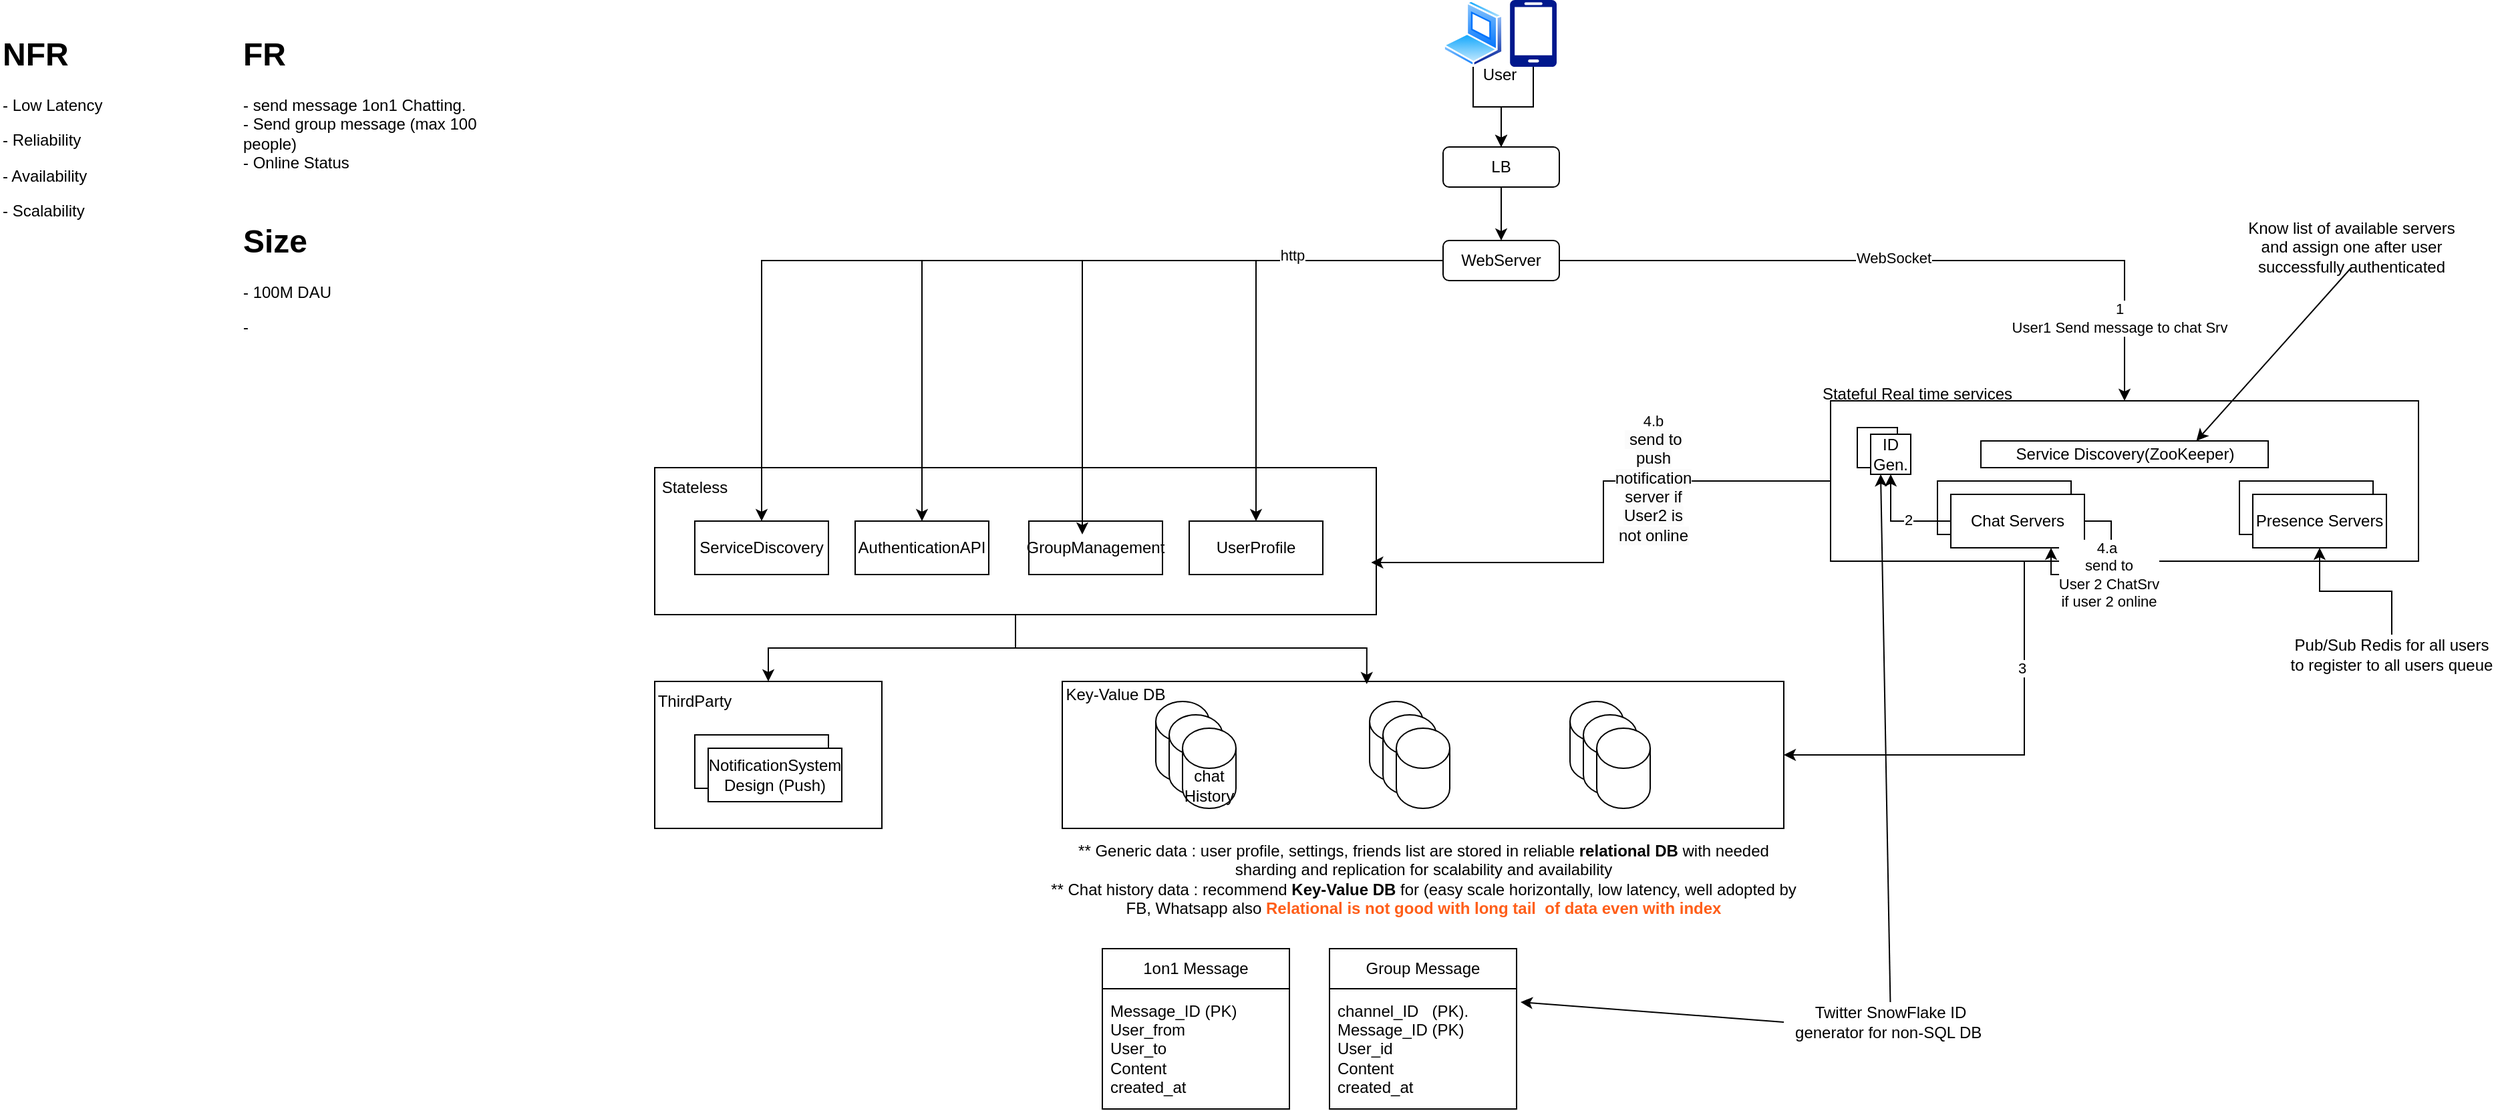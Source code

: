 <mxfile version="24.7.17">
  <diagram name="Page-1" id="_omLd40gxrhuzkDiTgc6">
    <mxGraphModel dx="2284" dy="724" grid="1" gridSize="10" guides="1" tooltips="1" connect="1" arrows="1" fold="1" page="1" pageScale="1" pageWidth="850" pageHeight="1100" math="0" shadow="0">
      <root>
        <mxCell id="0" />
        <mxCell id="1" parent="0" />
        <mxCell id="wvIRAx71RviLsR0cLW7b-3" value="&#xa;&#xa;&#xa;User" style="group" parent="1" vertex="1" connectable="0">
          <mxGeometry x="320" y="60" width="85" height="50" as="geometry" />
        </mxCell>
        <mxCell id="wvIRAx71RviLsR0cLW7b-1" value="" style="image;aspect=fixed;perimeter=ellipsePerimeter;html=1;align=center;shadow=0;dashed=0;spacingTop=3;image=img/lib/active_directory/laptop_client.svg;" parent="wvIRAx71RviLsR0cLW7b-3" vertex="1">
          <mxGeometry width="45" height="50" as="geometry" />
        </mxCell>
        <mxCell id="wvIRAx71RviLsR0cLW7b-2" value="" style="sketch=0;aspect=fixed;pointerEvents=1;shadow=0;dashed=0;html=1;strokeColor=none;labelPosition=center;verticalLabelPosition=bottom;verticalAlign=top;align=center;fillColor=#00188D;shape=mxgraph.azure.mobile" parent="wvIRAx71RviLsR0cLW7b-3" vertex="1">
          <mxGeometry x="50" width="35" height="50" as="geometry" />
        </mxCell>
        <mxCell id="wvIRAx71RviLsR0cLW7b-24" value="" style="edgeStyle=orthogonalEdgeStyle;rounded=0;orthogonalLoop=1;jettySize=auto;html=1;" parent="1" source="wvIRAx71RviLsR0cLW7b-4" target="wvIRAx71RviLsR0cLW7b-5" edge="1">
          <mxGeometry relative="1" as="geometry" />
        </mxCell>
        <mxCell id="wvIRAx71RviLsR0cLW7b-4" value="LB" style="rounded=1;whiteSpace=wrap;html=1;" parent="1" vertex="1">
          <mxGeometry x="320" y="170" width="87" height="30" as="geometry" />
        </mxCell>
        <mxCell id="wvIRAx71RviLsR0cLW7b-36" style="edgeStyle=orthogonalEdgeStyle;rounded=0;orthogonalLoop=1;jettySize=auto;html=1;entryX=0.5;entryY=0;entryDx=0;entryDy=0;" parent="1" source="wvIRAx71RviLsR0cLW7b-6" target="wvIRAx71RviLsR0cLW7b-16" edge="1">
          <mxGeometry relative="1" as="geometry" />
        </mxCell>
        <mxCell id="wvIRAx71RviLsR0cLW7b-6" value="" style="rounded=0;whiteSpace=wrap;html=1;" parent="1" vertex="1">
          <mxGeometry x="-270" y="410" width="540" height="110" as="geometry" />
        </mxCell>
        <mxCell id="wvIRAx71RviLsR0cLW7b-12" style="edgeStyle=orthogonalEdgeStyle;rounded=0;orthogonalLoop=1;jettySize=auto;html=1;entryX=0.5;entryY=0;entryDx=0;entryDy=0;" parent="1" source="wvIRAx71RviLsR0cLW7b-5" target="wvIRAx71RviLsR0cLW7b-10" edge="1">
          <mxGeometry relative="1" as="geometry" />
        </mxCell>
        <mxCell id="wvIRAx71RviLsR0cLW7b-14" style="edgeStyle=orthogonalEdgeStyle;rounded=0;orthogonalLoop=1;jettySize=auto;html=1;" parent="1" source="wvIRAx71RviLsR0cLW7b-5" target="wvIRAx71RviLsR0cLW7b-8" edge="1">
          <mxGeometry relative="1" as="geometry" />
        </mxCell>
        <mxCell id="wvIRAx71RviLsR0cLW7b-15" style="edgeStyle=orthogonalEdgeStyle;rounded=0;orthogonalLoop=1;jettySize=auto;html=1;" parent="1" source="wvIRAx71RviLsR0cLW7b-5" target="wvIRAx71RviLsR0cLW7b-7" edge="1">
          <mxGeometry relative="1" as="geometry" />
        </mxCell>
        <mxCell id="wvIRAx71RviLsR0cLW7b-23" style="edgeStyle=orthogonalEdgeStyle;rounded=0;orthogonalLoop=1;jettySize=auto;html=1;entryX=0.5;entryY=0;entryDx=0;entryDy=0;" parent="1" source="wvIRAx71RviLsR0cLW7b-5" target="wvIRAx71RviLsR0cLW7b-27" edge="1">
          <mxGeometry relative="1" as="geometry" />
        </mxCell>
        <mxCell id="wvIRAx71RviLsR0cLW7b-31" value="WebSocket" style="edgeLabel;html=1;align=center;verticalAlign=middle;resizable=0;points=[];" parent="wvIRAx71RviLsR0cLW7b-23" vertex="1" connectable="0">
          <mxGeometry x="-0.057" y="2" relative="1" as="geometry">
            <mxPoint x="1" as="offset" />
          </mxGeometry>
        </mxCell>
        <mxCell id="Y2KK1EN5YpUlUEhctsno-11" value="1 &lt;br&gt;User1 Send message to chat Srv" style="edgeLabel;html=1;align=center;verticalAlign=middle;resizable=0;points=[];" vertex="1" connectable="0" parent="wvIRAx71RviLsR0cLW7b-23">
          <mxGeometry x="0.765" y="-4" relative="1" as="geometry">
            <mxPoint as="offset" />
          </mxGeometry>
        </mxCell>
        <mxCell id="wvIRAx71RviLsR0cLW7b-5" value="WebServer" style="rounded=1;whiteSpace=wrap;html=1;" parent="1" vertex="1">
          <mxGeometry x="320" y="240" width="87" height="30" as="geometry" />
        </mxCell>
        <mxCell id="wvIRAx71RviLsR0cLW7b-7" value="ServiceDiscovery" style="rounded=0;whiteSpace=wrap;html=1;" parent="1" vertex="1">
          <mxGeometry x="-240" y="450" width="100" height="40" as="geometry" />
        </mxCell>
        <mxCell id="wvIRAx71RviLsR0cLW7b-8" value="AuthenticationAPI" style="rounded=0;whiteSpace=wrap;html=1;" parent="1" vertex="1">
          <mxGeometry x="-120" y="450" width="100" height="40" as="geometry" />
        </mxCell>
        <mxCell id="wvIRAx71RviLsR0cLW7b-9" value="GroupManagement" style="rounded=0;whiteSpace=wrap;html=1;" parent="1" vertex="1">
          <mxGeometry x="10" y="450" width="100" height="40" as="geometry" />
        </mxCell>
        <mxCell id="wvIRAx71RviLsR0cLW7b-10" value="UserProfile" style="rounded=0;whiteSpace=wrap;html=1;" parent="1" vertex="1">
          <mxGeometry x="130" y="450" width="100" height="40" as="geometry" />
        </mxCell>
        <mxCell id="wvIRAx71RviLsR0cLW7b-11" value="Stateless" style="text;html=1;align=center;verticalAlign=middle;whiteSpace=wrap;rounded=0;" parent="1" vertex="1">
          <mxGeometry x="-270" y="410" width="60" height="30" as="geometry" />
        </mxCell>
        <mxCell id="wvIRAx71RviLsR0cLW7b-13" style="edgeStyle=orthogonalEdgeStyle;rounded=0;orthogonalLoop=1;jettySize=auto;html=1;entryX=0.4;entryY=0.25;entryDx=0;entryDy=0;entryPerimeter=0;" parent="1" source="wvIRAx71RviLsR0cLW7b-5" target="wvIRAx71RviLsR0cLW7b-9" edge="1">
          <mxGeometry relative="1" as="geometry" />
        </mxCell>
        <mxCell id="wvIRAx71RviLsR0cLW7b-32" value="http" style="edgeLabel;html=1;align=center;verticalAlign=middle;resizable=0;points=[];" parent="wvIRAx71RviLsR0cLW7b-13" vertex="1" connectable="0">
          <mxGeometry x="-0.525" y="-4" relative="1" as="geometry">
            <mxPoint as="offset" />
          </mxGeometry>
        </mxCell>
        <mxCell id="wvIRAx71RviLsR0cLW7b-16" value="" style="rounded=0;whiteSpace=wrap;html=1;" parent="1" vertex="1">
          <mxGeometry x="-270" y="570" width="170" height="110" as="geometry" />
        </mxCell>
        <mxCell id="wvIRAx71RviLsR0cLW7b-17" value="Chat Server" style="rounded=0;whiteSpace=wrap;html=1;" parent="1" vertex="1">
          <mxGeometry x="-240" y="610" width="100" height="40" as="geometry" />
        </mxCell>
        <mxCell id="wvIRAx71RviLsR0cLW7b-21" value="ThirdParty" style="text;html=1;align=center;verticalAlign=middle;whiteSpace=wrap;rounded=0;" parent="1" vertex="1">
          <mxGeometry x="-270" y="570" width="60" height="30" as="geometry" />
        </mxCell>
        <mxCell id="wvIRAx71RviLsR0cLW7b-22" value="NotificationSystem Design (Push)" style="rounded=0;whiteSpace=wrap;html=1;" parent="1" vertex="1">
          <mxGeometry x="-230" y="620" width="100" height="40" as="geometry" />
        </mxCell>
        <mxCell id="wvIRAx71RviLsR0cLW7b-25" style="edgeStyle=orthogonalEdgeStyle;rounded=0;orthogonalLoop=1;jettySize=auto;html=1;entryX=0.5;entryY=0;entryDx=0;entryDy=0;" parent="1" source="wvIRAx71RviLsR0cLW7b-1" target="wvIRAx71RviLsR0cLW7b-4" edge="1">
          <mxGeometry relative="1" as="geometry" />
        </mxCell>
        <mxCell id="wvIRAx71RviLsR0cLW7b-26" style="edgeStyle=orthogonalEdgeStyle;rounded=0;orthogonalLoop=1;jettySize=auto;html=1;entryX=0.5;entryY=0;entryDx=0;entryDy=0;" parent="1" source="wvIRAx71RviLsR0cLW7b-2" target="wvIRAx71RviLsR0cLW7b-4" edge="1">
          <mxGeometry relative="1" as="geometry" />
        </mxCell>
        <mxCell id="wvIRAx71RviLsR0cLW7b-63" style="edgeStyle=orthogonalEdgeStyle;rounded=0;orthogonalLoop=1;jettySize=auto;html=1;entryX=1;entryY=0.5;entryDx=0;entryDy=0;" parent="1" source="wvIRAx71RviLsR0cLW7b-27" target="wvIRAx71RviLsR0cLW7b-37" edge="1">
          <mxGeometry relative="1" as="geometry">
            <Array as="points">
              <mxPoint x="755" y="625" />
            </Array>
          </mxGeometry>
        </mxCell>
        <mxCell id="Y2KK1EN5YpUlUEhctsno-13" value="3" style="edgeLabel;html=1;align=center;verticalAlign=middle;resizable=0;points=[];" vertex="1" connectable="0" parent="wvIRAx71RviLsR0cLW7b-63">
          <mxGeometry x="-0.508" y="-2" relative="1" as="geometry">
            <mxPoint as="offset" />
          </mxGeometry>
        </mxCell>
        <mxCell id="wvIRAx71RviLsR0cLW7b-27" value="" style="rounded=0;whiteSpace=wrap;html=1;" parent="1" vertex="1">
          <mxGeometry x="610" y="360" width="440" height="120" as="geometry" />
        </mxCell>
        <mxCell id="wvIRAx71RviLsR0cLW7b-28" value="Chat Server" style="rounded=0;whiteSpace=wrap;html=1;" parent="1" vertex="1">
          <mxGeometry x="690" y="420" width="100" height="40" as="geometry" />
        </mxCell>
        <mxCell id="wvIRAx71RviLsR0cLW7b-29" value="Stateful Real time services" style="text;html=1;align=center;verticalAlign=middle;whiteSpace=wrap;rounded=0;" parent="1" vertex="1">
          <mxGeometry x="600" y="340" width="150" height="30" as="geometry" />
        </mxCell>
        <mxCell id="wvIRAx71RviLsR0cLW7b-77" style="edgeStyle=orthogonalEdgeStyle;rounded=0;orthogonalLoop=1;jettySize=auto;html=1;entryX=0.5;entryY=1;entryDx=0;entryDy=0;" parent="1" source="wvIRAx71RviLsR0cLW7b-30" target="wvIRAx71RviLsR0cLW7b-76" edge="1">
          <mxGeometry relative="1" as="geometry" />
        </mxCell>
        <mxCell id="Y2KK1EN5YpUlUEhctsno-12" value="2" style="edgeLabel;html=1;align=center;verticalAlign=middle;resizable=0;points=[];" vertex="1" connectable="0" parent="wvIRAx71RviLsR0cLW7b-77">
          <mxGeometry x="-0.2" y="-1" relative="1" as="geometry">
            <mxPoint as="offset" />
          </mxGeometry>
        </mxCell>
        <mxCell id="wvIRAx71RviLsR0cLW7b-30" value="Chat Servers" style="rounded=0;whiteSpace=wrap;html=1;" parent="1" vertex="1">
          <mxGeometry x="700" y="430" width="100" height="40" as="geometry" />
        </mxCell>
        <mxCell id="wvIRAx71RviLsR0cLW7b-33" value="Chat Server" style="rounded=0;whiteSpace=wrap;html=1;" parent="1" vertex="1">
          <mxGeometry x="916" y="420" width="100" height="40" as="geometry" />
        </mxCell>
        <mxCell id="wvIRAx71RviLsR0cLW7b-34" value="Presence Servers" style="rounded=0;whiteSpace=wrap;html=1;" parent="1" vertex="1">
          <mxGeometry x="926" y="430" width="100" height="40" as="geometry" />
        </mxCell>
        <mxCell id="wvIRAx71RviLsR0cLW7b-35" style="edgeStyle=orthogonalEdgeStyle;rounded=0;orthogonalLoop=1;jettySize=auto;html=1;entryX=0.993;entryY=0.645;entryDx=0;entryDy=0;entryPerimeter=0;" parent="1" source="wvIRAx71RviLsR0cLW7b-27" target="wvIRAx71RviLsR0cLW7b-6" edge="1">
          <mxGeometry relative="1" as="geometry" />
        </mxCell>
        <mxCell id="Y2KK1EN5YpUlUEhctsno-18" value="4.b&lt;br&gt;&lt;span style=&quot;font-size: 12px; text-wrap: wrap; background-color: rgb(251, 251, 251);&quot;&gt;&amp;nbsp;send to push notification &lt;br&gt;server if User2 is not online&lt;/span&gt;" style="edgeLabel;html=1;align=center;verticalAlign=middle;resizable=0;points=[];" vertex="1" connectable="0" parent="wvIRAx71RviLsR0cLW7b-35">
          <mxGeometry x="-0.343" y="-2" relative="1" as="geometry">
            <mxPoint as="offset" />
          </mxGeometry>
        </mxCell>
        <mxCell id="wvIRAx71RviLsR0cLW7b-37" value="" style="rounded=0;whiteSpace=wrap;html=1;" parent="1" vertex="1">
          <mxGeometry x="35" y="570" width="540" height="110" as="geometry" />
        </mxCell>
        <mxCell id="wvIRAx71RviLsR0cLW7b-38" value="" style="shape=cylinder3;whiteSpace=wrap;html=1;boundedLbl=1;backgroundOutline=1;size=15;" parent="1" vertex="1">
          <mxGeometry x="105" y="585" width="40" height="60" as="geometry" />
        </mxCell>
        <mxCell id="wvIRAx71RviLsR0cLW7b-39" value="" style="shape=cylinder3;whiteSpace=wrap;html=1;boundedLbl=1;backgroundOutline=1;size=15;" parent="1" vertex="1">
          <mxGeometry x="115" y="595" width="40" height="60" as="geometry" />
        </mxCell>
        <mxCell id="wvIRAx71RviLsR0cLW7b-40" value="chat History" style="shape=cylinder3;whiteSpace=wrap;html=1;boundedLbl=1;backgroundOutline=1;size=15;" parent="1" vertex="1">
          <mxGeometry x="125" y="605" width="40" height="60" as="geometry" />
        </mxCell>
        <mxCell id="wvIRAx71RviLsR0cLW7b-43" value="" style="shape=cylinder3;whiteSpace=wrap;html=1;boundedLbl=1;backgroundOutline=1;size=15;" parent="1" vertex="1">
          <mxGeometry x="265" y="585" width="40" height="60" as="geometry" />
        </mxCell>
        <mxCell id="wvIRAx71RviLsR0cLW7b-44" value="" style="shape=cylinder3;whiteSpace=wrap;html=1;boundedLbl=1;backgroundOutline=1;size=15;" parent="1" vertex="1">
          <mxGeometry x="275" y="595" width="40" height="60" as="geometry" />
        </mxCell>
        <mxCell id="wvIRAx71RviLsR0cLW7b-45" value="" style="shape=cylinder3;whiteSpace=wrap;html=1;boundedLbl=1;backgroundOutline=1;size=15;" parent="1" vertex="1">
          <mxGeometry x="285" y="605" width="40" height="60" as="geometry" />
        </mxCell>
        <mxCell id="wvIRAx71RviLsR0cLW7b-46" value="" style="shape=cylinder3;whiteSpace=wrap;html=1;boundedLbl=1;backgroundOutline=1;size=15;" parent="1" vertex="1">
          <mxGeometry x="415" y="585" width="40" height="60" as="geometry" />
        </mxCell>
        <mxCell id="wvIRAx71RviLsR0cLW7b-47" value="" style="shape=cylinder3;whiteSpace=wrap;html=1;boundedLbl=1;backgroundOutline=1;size=15;" parent="1" vertex="1">
          <mxGeometry x="425" y="595" width="40" height="60" as="geometry" />
        </mxCell>
        <mxCell id="wvIRAx71RviLsR0cLW7b-48" value="" style="shape=cylinder3;whiteSpace=wrap;html=1;boundedLbl=1;backgroundOutline=1;size=15;" parent="1" vertex="1">
          <mxGeometry x="435" y="605" width="40" height="60" as="geometry" />
        </mxCell>
        <mxCell id="wvIRAx71RviLsR0cLW7b-49" value="Key-Value DB" style="text;html=1;align=center;verticalAlign=middle;whiteSpace=wrap;rounded=0;" parent="1" vertex="1">
          <mxGeometry x="30" y="565" width="90" height="30" as="geometry" />
        </mxCell>
        <mxCell id="wvIRAx71RviLsR0cLW7b-50" style="edgeStyle=orthogonalEdgeStyle;rounded=0;orthogonalLoop=1;jettySize=auto;html=1;entryX=0.422;entryY=0.018;entryDx=0;entryDy=0;entryPerimeter=0;" parent="1" source="wvIRAx71RviLsR0cLW7b-6" target="wvIRAx71RviLsR0cLW7b-37" edge="1">
          <mxGeometry relative="1" as="geometry" />
        </mxCell>
        <mxCell id="wvIRAx71RviLsR0cLW7b-52" value="** Generic data : user profile, settings, friends list are stored in reliable &lt;b&gt;relational DB&lt;/b&gt; with needed sharding and replication for scalability and availability&lt;br&gt;** Chat history data : recommend &lt;b&gt;Key-Value DB&lt;/b&gt; for (easy scale horizontally, low latency, well adopted by FB, Whatsapp also &lt;font color=&quot;#ff5e19&quot;&gt;&lt;b&gt;Relational is not good with long tail&amp;nbsp; of data even with index&lt;/b&gt;&lt;/font&gt;" style="text;html=1;align=center;verticalAlign=middle;whiteSpace=wrap;rounded=0;" parent="1" vertex="1">
          <mxGeometry x="22.5" y="688" width="565" height="60" as="geometry" />
        </mxCell>
        <mxCell id="wvIRAx71RviLsR0cLW7b-55" value="1on1 Message" style="swimlane;fontStyle=0;childLayout=stackLayout;horizontal=1;startSize=30;horizontalStack=0;resizeParent=1;resizeParentMax=0;resizeLast=0;collapsible=1;marginBottom=0;whiteSpace=wrap;html=1;" parent="1" vertex="1">
          <mxGeometry x="65" y="770" width="140" height="120" as="geometry" />
        </mxCell>
        <mxCell id="wvIRAx71RviLsR0cLW7b-58" value="Message_ID (PK)&lt;br&gt;User_from&lt;br&gt;User_to&lt;br&gt;Content&lt;br&gt;created_at" style="text;strokeColor=none;fillColor=none;align=left;verticalAlign=middle;spacingLeft=4;spacingRight=4;overflow=hidden;points=[[0,0.5],[1,0.5]];portConstraint=eastwest;rotatable=0;whiteSpace=wrap;html=1;" parent="wvIRAx71RviLsR0cLW7b-55" vertex="1">
          <mxGeometry y="30" width="140" height="90" as="geometry" />
        </mxCell>
        <mxCell id="wvIRAx71RviLsR0cLW7b-59" value="Group Message" style="swimlane;fontStyle=0;childLayout=stackLayout;horizontal=1;startSize=30;horizontalStack=0;resizeParent=1;resizeParentMax=0;resizeLast=0;collapsible=1;marginBottom=0;whiteSpace=wrap;html=1;" parent="1" vertex="1">
          <mxGeometry x="235" y="770" width="140" height="120" as="geometry" />
        </mxCell>
        <mxCell id="wvIRAx71RviLsR0cLW7b-60" value="channel_ID&amp;nbsp; &amp;nbsp;(PK). Message_ID (PK)&lt;br&gt;User_id&lt;br&gt;Content&lt;br&gt;created_at" style="text;strokeColor=none;fillColor=none;align=left;verticalAlign=middle;spacingLeft=4;spacingRight=4;overflow=hidden;points=[[0,0.5],[1,0.5]];portConstraint=eastwest;rotatable=0;whiteSpace=wrap;html=1;" parent="wvIRAx71RviLsR0cLW7b-59" vertex="1">
          <mxGeometry y="30" width="140" height="90" as="geometry" />
        </mxCell>
        <mxCell id="wvIRAx71RviLsR0cLW7b-61" value="Twitter SnowFlake ID generator for non-SQL DB&amp;nbsp;" style="text;html=1;align=center;verticalAlign=middle;whiteSpace=wrap;rounded=0;" parent="1" vertex="1">
          <mxGeometry x="575" y="810" width="160" height="30" as="geometry" />
        </mxCell>
        <mxCell id="wvIRAx71RviLsR0cLW7b-69" value="Service Discovery(ZooKeeper)" style="rounded=0;whiteSpace=wrap;html=1;" parent="1" vertex="1">
          <mxGeometry x="722.5" y="390" width="215" height="20" as="geometry" />
        </mxCell>
        <mxCell id="wvIRAx71RviLsR0cLW7b-70" value="Know list of available servers and assign one after user successfully authenticated" style="text;html=1;align=center;verticalAlign=middle;whiteSpace=wrap;rounded=0;" parent="1" vertex="1">
          <mxGeometry x="920" y="230" width="160" height="30" as="geometry" />
        </mxCell>
        <mxCell id="wvIRAx71RviLsR0cLW7b-71" value="" style="endArrow=classic;html=1;rounded=0;entryX=0.75;entryY=0;entryDx=0;entryDy=0;exitX=0.5;exitY=1;exitDx=0;exitDy=0;" parent="1" source="wvIRAx71RviLsR0cLW7b-70" target="wvIRAx71RviLsR0cLW7b-69" edge="1">
          <mxGeometry width="50" height="50" relative="1" as="geometry">
            <mxPoint x="890" y="320" as="sourcePoint" />
            <mxPoint x="940" y="270" as="targetPoint" />
          </mxGeometry>
        </mxCell>
        <mxCell id="wvIRAx71RviLsR0cLW7b-74" value="" style="whiteSpace=wrap;html=1;aspect=fixed;" parent="1" vertex="1">
          <mxGeometry x="630" y="380" width="30" height="30" as="geometry" />
        </mxCell>
        <mxCell id="wvIRAx71RviLsR0cLW7b-76" value="ID Gen." style="whiteSpace=wrap;html=1;aspect=fixed;" parent="1" vertex="1">
          <mxGeometry x="640" y="385" width="30" height="30" as="geometry" />
        </mxCell>
        <mxCell id="wvIRAx71RviLsR0cLW7b-78" value="" style="endArrow=classic;html=1;rounded=0;entryX=0.25;entryY=1;entryDx=0;entryDy=0;" parent="1" source="wvIRAx71RviLsR0cLW7b-61" target="wvIRAx71RviLsR0cLW7b-76" edge="1">
          <mxGeometry width="50" height="50" relative="1" as="geometry">
            <mxPoint x="648" y="810" as="sourcePoint" />
            <mxPoint x="680" y="890" as="targetPoint" />
          </mxGeometry>
        </mxCell>
        <mxCell id="wvIRAx71RviLsR0cLW7b-79" value="" style="endArrow=classic;html=1;rounded=0;exitX=0;exitY=0.5;exitDx=0;exitDy=0;" parent="1" source="wvIRAx71RviLsR0cLW7b-61" edge="1">
          <mxGeometry width="50" height="50" relative="1" as="geometry">
            <mxPoint x="480" y="940" as="sourcePoint" />
            <mxPoint x="378" y="810" as="targetPoint" />
          </mxGeometry>
        </mxCell>
        <mxCell id="Y2KK1EN5YpUlUEhctsno-1" value="&lt;h1 style=&quot;margin-top: 0px;&quot;&gt;FR&lt;/h1&gt;&lt;p&gt;- send message 1on1 Chatting.&lt;br&gt;- Send group message (max 100 people)&lt;br&gt;- Online Status&lt;/p&gt;&lt;p&gt;&lt;br&gt;&lt;/p&gt;&lt;p&gt;&lt;br&gt;&lt;/p&gt;" style="text;html=1;whiteSpace=wrap;overflow=hidden;rounded=0;" vertex="1" parent="1">
          <mxGeometry x="-580" y="80" width="180" height="120" as="geometry" />
        </mxCell>
        <mxCell id="Y2KK1EN5YpUlUEhctsno-2" value="&lt;h1 style=&quot;margin-top: 0px;&quot;&gt;NFR&lt;/h1&gt;&lt;p&gt;- Low Latency&lt;/p&gt;&lt;p&gt;- Reliability&lt;/p&gt;&lt;p&gt;- Availability&lt;/p&gt;&lt;p&gt;- Scalability&lt;br&gt;&lt;br&gt;&lt;/p&gt;&lt;p&gt;&lt;br&gt;&lt;/p&gt;" style="text;html=1;whiteSpace=wrap;overflow=hidden;rounded=0;" vertex="1" parent="1">
          <mxGeometry x="-760" y="80" width="180" height="150" as="geometry" />
        </mxCell>
        <mxCell id="Y2KK1EN5YpUlUEhctsno-3" value="&lt;h1 style=&quot;margin-top: 0px;&quot;&gt;Size&lt;/h1&gt;&lt;p&gt;- 100M DAU&lt;/p&gt;&lt;p&gt;-&amp;nbsp;&lt;/p&gt;&lt;p&gt;&lt;br&gt;&lt;/p&gt;" style="text;html=1;whiteSpace=wrap;overflow=hidden;rounded=0;" vertex="1" parent="1">
          <mxGeometry x="-580" y="220" width="180" height="120" as="geometry" />
        </mxCell>
        <mxCell id="Y2KK1EN5YpUlUEhctsno-14" value="4.a&amp;nbsp;&lt;br&gt;send to &lt;br&gt;User 2 ChatSrv &lt;br&gt;if user 2 online" style="edgeStyle=orthogonalEdgeStyle;rounded=0;orthogonalLoop=1;jettySize=auto;html=1;entryX=0.75;entryY=1;entryDx=0;entryDy=0;" edge="1" parent="1" source="wvIRAx71RviLsR0cLW7b-30" target="wvIRAx71RviLsR0cLW7b-30">
          <mxGeometry relative="1" as="geometry">
            <Array as="points">
              <mxPoint x="820" y="450" />
              <mxPoint x="820" y="490" />
              <mxPoint x="775" y="490" />
            </Array>
          </mxGeometry>
        </mxCell>
        <mxCell id="Y2KK1EN5YpUlUEhctsno-20" style="edgeStyle=orthogonalEdgeStyle;rounded=0;orthogonalLoop=1;jettySize=auto;html=1;" edge="1" parent="1" source="Y2KK1EN5YpUlUEhctsno-19" target="wvIRAx71RviLsR0cLW7b-34">
          <mxGeometry relative="1" as="geometry" />
        </mxCell>
        <mxCell id="Y2KK1EN5YpUlUEhctsno-19" value="Pub/Sub Redis for all users to register to all users queue" style="text;html=1;align=center;verticalAlign=middle;whiteSpace=wrap;rounded=0;" vertex="1" parent="1">
          <mxGeometry x="950" y="535" width="160" height="30" as="geometry" />
        </mxCell>
      </root>
    </mxGraphModel>
  </diagram>
</mxfile>
